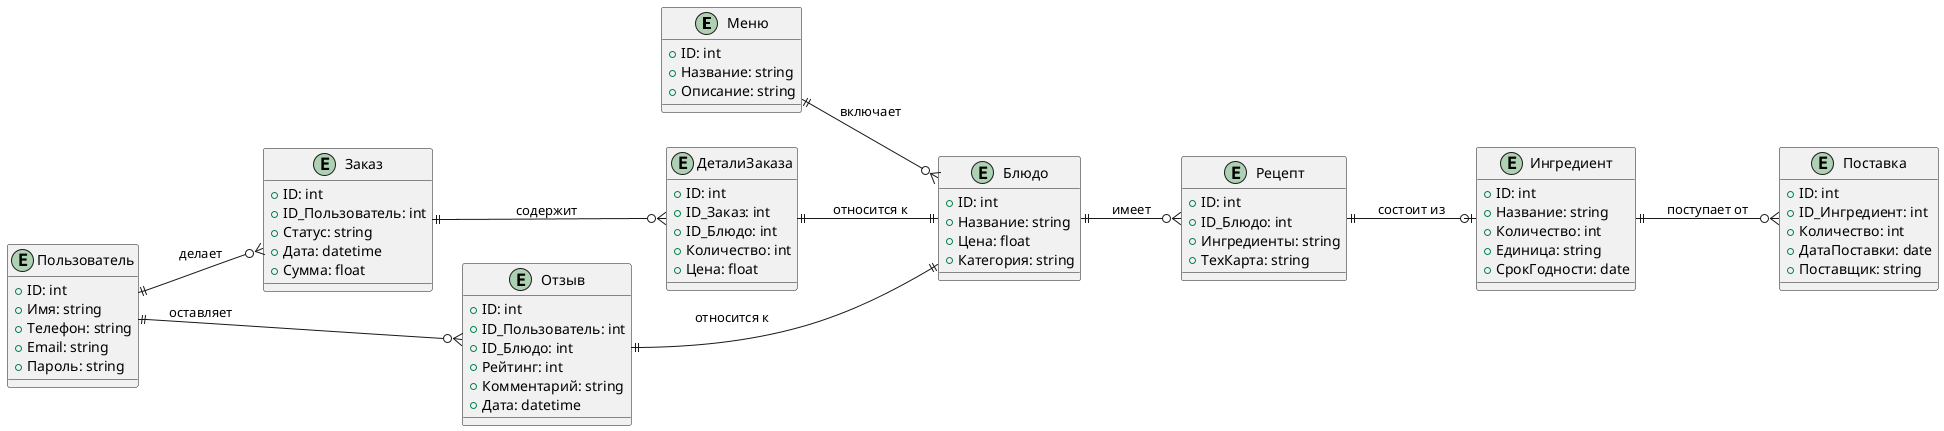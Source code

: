 ---
@startuml
left to right direction

entity Меню {
    + ID: int
    + Название: string
    + Описание: string
}

entity Блюдо {
    + ID: int
    + Название: string
    + Цена: float
    + Категория: string
}

entity Рецепт {
    + ID: int
    + ID_Блюдо: int
    + Ингредиенты: string
    + ТехКарта: string
}

entity Ингредиент {
    + ID: int
    + Название: string
    + Количество: int
    + Единица: string
    + СрокГодности: date
}

entity Поставка {
    + ID: int
    + ID_Ингредиент: int
    + Количество: int
    + ДатаПоставки: date
    + Поставщик: string
}

entity Пользователь {
    + ID: int
    + Имя: string
    + Телефон: string
    + Email: string
    + Пароль: string
}

entity Заказ {
    + ID: int
    + ID_Пользователь: int
    + Статус: string
    + Дата: datetime
    + Сумма: float
}

entity ДеталиЗаказа {
    + ID: int
    + ID_Заказ: int
    + ID_Блюдо: int
    + Количество: int
    + Цена: float
}

entity Отзыв {
    + ID: int
    + ID_Пользователь: int
    + ID_Блюдо: int
    + Рейтинг: int
    + Комментарий: string
    + Дата: datetime
}

Меню ||--o{ Блюдо : "включает"
Блюдо ||--o{ Рецепт : "имеет"
Рецепт ||--o| Ингредиент : "состоит из"
Ингредиент ||--o{ Поставка : "поступает от"
Пользователь ||--o{ Заказ : "делает"
Заказ ||--o{ ДеталиЗаказа : "содержит"
ДеталиЗаказа ||--|| Блюдо : "относится к"
Пользователь ||--o{ Отзыв : "оставляет"
Отзыв ||--|| Блюдо : "относится к"
@enduml
---
